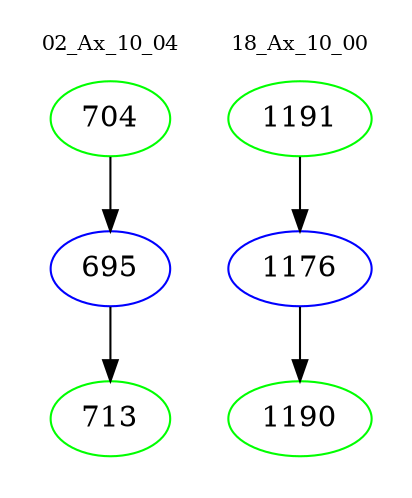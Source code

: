 digraph{
subgraph cluster_0 {
color = white
label = "02_Ax_10_04";
fontsize=10;
T0_704 [label="704", color="green"]
T0_704 -> T0_695 [color="black"]
T0_695 [label="695", color="blue"]
T0_695 -> T0_713 [color="black"]
T0_713 [label="713", color="green"]
}
subgraph cluster_1 {
color = white
label = "18_Ax_10_00";
fontsize=10;
T1_1191 [label="1191", color="green"]
T1_1191 -> T1_1176 [color="black"]
T1_1176 [label="1176", color="blue"]
T1_1176 -> T1_1190 [color="black"]
T1_1190 [label="1190", color="green"]
}
}
